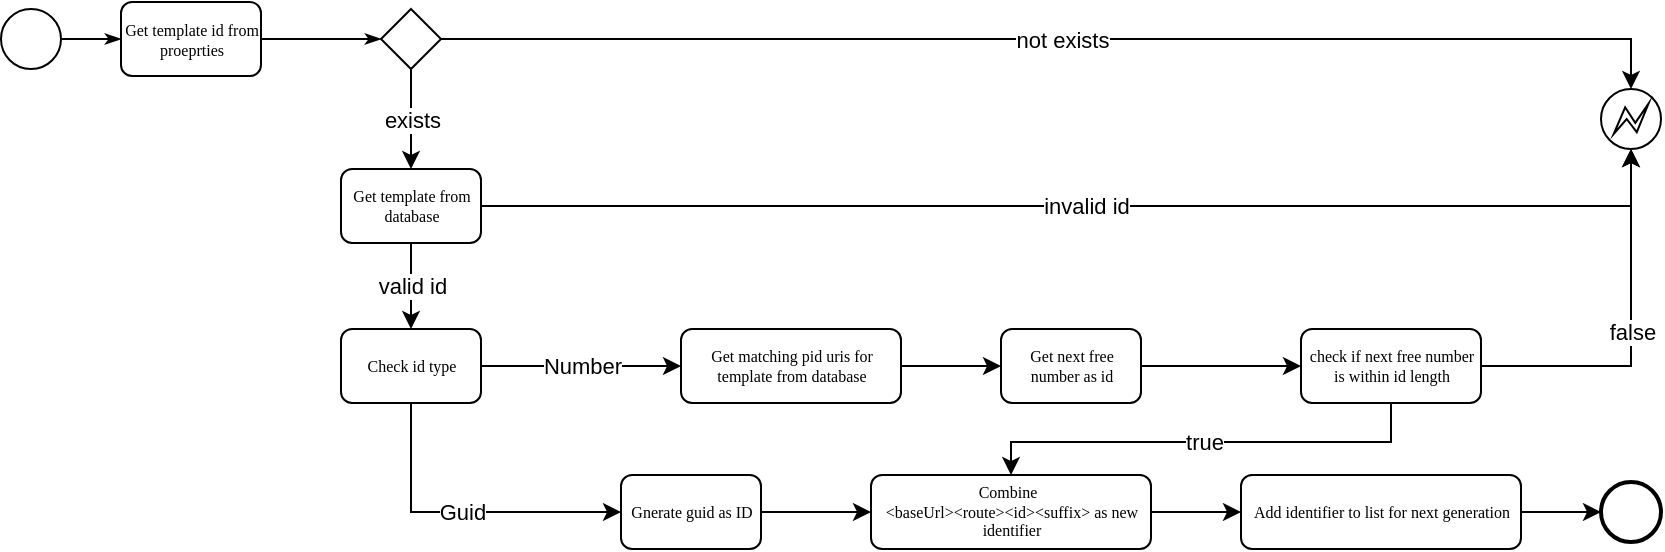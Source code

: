 <mxfile version="11.2.8" type="device" pages="1"><diagram name="Page-1" id="c7488fd3-1785-93aa-aadb-54a6760d102a"><mxGraphModel dx="993" dy="502" grid="1" gridSize="10" guides="1" tooltips="1" connect="1" arrows="1" fold="1" page="1" pageScale="1" pageWidth="1100" pageHeight="850" background="#ffffff" math="0" shadow="0"><root><mxCell id="0"/><mxCell id="1" parent="0"/><mxCell id="BTfJsJ4ouMQuWz6vhzHR-43" style="edgeStyle=orthogonalEdgeStyle;rounded=0;html=1;labelBackgroundColor=none;startArrow=none;startFill=0;startSize=5;endArrow=classicThin;endFill=1;endSize=5;jettySize=auto;orthogonalLoop=1;strokeColor=#000000;strokeWidth=1;fontFamily=Verdana;fontSize=8;fontColor=#000000;" edge="1" parent="1" source="BTfJsJ4ouMQuWz6vhzHR-44" target="BTfJsJ4ouMQuWz6vhzHR-45"><mxGeometry relative="1" as="geometry"/></mxCell><mxCell id="BTfJsJ4ouMQuWz6vhzHR-44" value="" style="ellipse;whiteSpace=wrap;html=1;rounded=0;shadow=0;labelBackgroundColor=none;strokeColor=#000000;strokeWidth=1;fillColor=#ffffff;fontFamily=Verdana;fontSize=8;fontColor=#000000;align=center;" vertex="1" parent="1"><mxGeometry x="9.5" y="13.5" width="30" height="30" as="geometry"/></mxCell><mxCell id="BTfJsJ4ouMQuWz6vhzHR-45" value="Get template id from proeprties" style="rounded=1;whiteSpace=wrap;html=1;shadow=0;labelBackgroundColor=none;strokeColor=#000000;strokeWidth=1;fillColor=#ffffff;fontFamily=Verdana;fontSize=8;fontColor=#000000;align=center;" vertex="1" parent="1"><mxGeometry x="69.5" y="10.0" width="70" height="37" as="geometry"/></mxCell><mxCell id="BTfJsJ4ouMQuWz6vhzHR-46" value="" style="ellipse;whiteSpace=wrap;html=1;rounded=0;shadow=0;labelBackgroundColor=none;strokeColor=#000000;strokeWidth=2;fillColor=#ffffff;fontFamily=Verdana;fontSize=8;fontColor=#000000;align=center;" vertex="1" parent="1"><mxGeometry x="809.5" y="250" width="30" height="30" as="geometry"/></mxCell><mxCell id="BTfJsJ4ouMQuWz6vhzHR-47" value="exists" style="edgeStyle=orthogonalEdgeStyle;rounded=0;orthogonalLoop=1;jettySize=auto;html=1;entryX=0.5;entryY=0;entryDx=0;entryDy=0;" edge="1" parent="1" source="BTfJsJ4ouMQuWz6vhzHR-49" target="BTfJsJ4ouMQuWz6vhzHR-53"><mxGeometry relative="1" as="geometry"/></mxCell><mxCell id="BTfJsJ4ouMQuWz6vhzHR-48" value="not exists" style="edgeStyle=orthogonalEdgeStyle;rounded=0;orthogonalLoop=1;jettySize=auto;html=1;entryX=0.5;entryY=0;entryDx=0;entryDy=0;" edge="1" parent="1" source="BTfJsJ4ouMQuWz6vhzHR-49" target="BTfJsJ4ouMQuWz6vhzHR-70"><mxGeometry relative="1" as="geometry"/></mxCell><mxCell id="BTfJsJ4ouMQuWz6vhzHR-49" value="" style="strokeWidth=1;html=1;shape=mxgraph.flowchart.decision;whiteSpace=wrap;rounded=1;shadow=0;labelBackgroundColor=none;fillColor=#ffffff;fontFamily=Verdana;fontSize=8;fontColor=#000000;align=center;" vertex="1" parent="1"><mxGeometry x="199.5" y="13.5" width="30" height="30" as="geometry"/></mxCell><mxCell id="BTfJsJ4ouMQuWz6vhzHR-50" style="edgeStyle=orthogonalEdgeStyle;rounded=0;html=1;labelBackgroundColor=none;startArrow=none;startFill=0;startSize=5;endArrow=classicThin;endFill=1;endSize=5;jettySize=auto;orthogonalLoop=1;strokeColor=#000000;strokeWidth=1;fontFamily=Verdana;fontSize=8;fontColor=#000000;exitX=1;exitY=0.5;exitDx=0;exitDy=0;" edge="1" parent="1" source="BTfJsJ4ouMQuWz6vhzHR-45" target="BTfJsJ4ouMQuWz6vhzHR-49"><mxGeometry relative="1" as="geometry"/></mxCell><mxCell id="BTfJsJ4ouMQuWz6vhzHR-51" value="valid id" style="edgeStyle=orthogonalEdgeStyle;rounded=0;orthogonalLoop=1;jettySize=auto;html=1;entryX=0.5;entryY=0;entryDx=0;entryDy=0;" edge="1" parent="1" source="BTfJsJ4ouMQuWz6vhzHR-53" target="BTfJsJ4ouMQuWz6vhzHR-56"><mxGeometry relative="1" as="geometry"/></mxCell><mxCell id="BTfJsJ4ouMQuWz6vhzHR-52" value="invalid id" style="edgeStyle=orthogonalEdgeStyle;rounded=0;orthogonalLoop=1;jettySize=auto;html=1;entryX=0.5;entryY=1;entryDx=0;entryDy=0;" edge="1" parent="1" source="BTfJsJ4ouMQuWz6vhzHR-53" target="BTfJsJ4ouMQuWz6vhzHR-70"><mxGeometry relative="1" as="geometry"/></mxCell><mxCell id="BTfJsJ4ouMQuWz6vhzHR-53" value="Get template from database" style="rounded=1;whiteSpace=wrap;html=1;shadow=0;labelBackgroundColor=none;strokeColor=#000000;strokeWidth=1;fillColor=#ffffff;fontFamily=Verdana;fontSize=8;fontColor=#000000;align=center;" vertex="1" parent="1"><mxGeometry x="179.5" y="93.5" width="70" height="37" as="geometry"/></mxCell><mxCell id="BTfJsJ4ouMQuWz6vhzHR-54" value="Guid" style="edgeStyle=orthogonalEdgeStyle;rounded=0;orthogonalLoop=1;jettySize=auto;html=1;entryX=0;entryY=0.5;entryDx=0;entryDy=0;exitX=0.5;exitY=1;exitDx=0;exitDy=0;" edge="1" parent="1" source="BTfJsJ4ouMQuWz6vhzHR-56" target="BTfJsJ4ouMQuWz6vhzHR-58"><mxGeometry relative="1" as="geometry"/></mxCell><mxCell id="BTfJsJ4ouMQuWz6vhzHR-55" value="Number" style="edgeStyle=orthogonalEdgeStyle;rounded=0;orthogonalLoop=1;jettySize=auto;html=1;entryX=0;entryY=0.5;entryDx=0;entryDy=0;" edge="1" parent="1" source="BTfJsJ4ouMQuWz6vhzHR-56" target="BTfJsJ4ouMQuWz6vhzHR-62"><mxGeometry relative="1" as="geometry"/></mxCell><mxCell id="BTfJsJ4ouMQuWz6vhzHR-56" value="Check id type" style="rounded=1;whiteSpace=wrap;html=1;shadow=0;labelBackgroundColor=none;strokeColor=#000000;strokeWidth=1;fillColor=#ffffff;fontFamily=Verdana;fontSize=8;fontColor=#000000;align=center;" vertex="1" parent="1"><mxGeometry x="179.5" y="173.5" width="70" height="37" as="geometry"/></mxCell><mxCell id="BTfJsJ4ouMQuWz6vhzHR-57" style="edgeStyle=orthogonalEdgeStyle;rounded=0;orthogonalLoop=1;jettySize=auto;html=1;entryX=0;entryY=0.5;entryDx=0;entryDy=0;" edge="1" parent="1" source="BTfJsJ4ouMQuWz6vhzHR-58" target="BTfJsJ4ouMQuWz6vhzHR-60"><mxGeometry relative="1" as="geometry"/></mxCell><mxCell id="BTfJsJ4ouMQuWz6vhzHR-58" value="Gnerate guid as ID" style="rounded=1;whiteSpace=wrap;html=1;shadow=0;labelBackgroundColor=none;strokeColor=#000000;strokeWidth=1;fillColor=#ffffff;fontFamily=Verdana;fontSize=8;fontColor=#000000;align=center;" vertex="1" parent="1"><mxGeometry x="319.5" y="246.5" width="70" height="37" as="geometry"/></mxCell><mxCell id="BTfJsJ4ouMQuWz6vhzHR-59" style="edgeStyle=orthogonalEdgeStyle;rounded=0;orthogonalLoop=1;jettySize=auto;html=1;entryX=0;entryY=0.5;entryDx=0;entryDy=0;" edge="1" parent="1" source="BTfJsJ4ouMQuWz6vhzHR-60" target="BTfJsJ4ouMQuWz6vhzHR-66"><mxGeometry relative="1" as="geometry"/></mxCell><mxCell id="BTfJsJ4ouMQuWz6vhzHR-60" value="Combine &amp;nbsp;&lt;br&gt;&amp;lt;baseUrl&amp;gt;&amp;lt;route&amp;gt;&amp;lt;id&amp;gt;&amp;lt;suffix&amp;gt; as new identifier" style="rounded=1;whiteSpace=wrap;html=1;shadow=0;labelBackgroundColor=none;strokeColor=#000000;strokeWidth=1;fillColor=#ffffff;fontFamily=Verdana;fontSize=8;fontColor=#000000;align=center;" vertex="1" parent="1"><mxGeometry x="444.5" y="246.5" width="140" height="37" as="geometry"/></mxCell><mxCell id="BTfJsJ4ouMQuWz6vhzHR-61" style="edgeStyle=orthogonalEdgeStyle;rounded=0;orthogonalLoop=1;jettySize=auto;html=1;entryX=0;entryY=0.5;entryDx=0;entryDy=0;" edge="1" parent="1" source="BTfJsJ4ouMQuWz6vhzHR-62" target="BTfJsJ4ouMQuWz6vhzHR-64"><mxGeometry relative="1" as="geometry"/></mxCell><mxCell id="BTfJsJ4ouMQuWz6vhzHR-62" value="Get matching pid uris for template from database" style="rounded=1;whiteSpace=wrap;html=1;shadow=0;labelBackgroundColor=none;strokeColor=#000000;strokeWidth=1;fillColor=#ffffff;fontFamily=Verdana;fontSize=8;fontColor=#000000;align=center;" vertex="1" parent="1"><mxGeometry x="349.5" y="173.5" width="110" height="37" as="geometry"/></mxCell><mxCell id="BTfJsJ4ouMQuWz6vhzHR-63" style="edgeStyle=orthogonalEdgeStyle;rounded=0;orthogonalLoop=1;jettySize=auto;html=1;entryX=0;entryY=0.5;entryDx=0;entryDy=0;" edge="1" parent="1" source="BTfJsJ4ouMQuWz6vhzHR-64" target="BTfJsJ4ouMQuWz6vhzHR-69"><mxGeometry relative="1" as="geometry"/></mxCell><mxCell id="BTfJsJ4ouMQuWz6vhzHR-64" value="Get next free number as id" style="rounded=1;whiteSpace=wrap;html=1;shadow=0;labelBackgroundColor=none;strokeColor=#000000;strokeWidth=1;fillColor=#ffffff;fontFamily=Verdana;fontSize=8;fontColor=#000000;align=center;" vertex="1" parent="1"><mxGeometry x="509.5" y="173.5" width="70" height="37" as="geometry"/></mxCell><mxCell id="BTfJsJ4ouMQuWz6vhzHR-65" style="edgeStyle=orthogonalEdgeStyle;rounded=0;orthogonalLoop=1;jettySize=auto;html=1;entryX=0;entryY=0.5;entryDx=0;entryDy=0;" edge="1" parent="1" source="BTfJsJ4ouMQuWz6vhzHR-66" target="BTfJsJ4ouMQuWz6vhzHR-46"><mxGeometry relative="1" as="geometry"/></mxCell><mxCell id="BTfJsJ4ouMQuWz6vhzHR-66" value="Add identifier to list for next generation" style="rounded=1;whiteSpace=wrap;html=1;shadow=0;labelBackgroundColor=none;strokeColor=#000000;strokeWidth=1;fillColor=#ffffff;fontFamily=Verdana;fontSize=8;fontColor=#000000;align=center;" vertex="1" parent="1"><mxGeometry x="629.5" y="246.5" width="140" height="37" as="geometry"/></mxCell><mxCell id="BTfJsJ4ouMQuWz6vhzHR-68" value="false" style="edgeStyle=orthogonalEdgeStyle;rounded=0;orthogonalLoop=1;jettySize=auto;html=1;entryX=0.5;entryY=1;entryDx=0;entryDy=0;" edge="1" parent="1" source="BTfJsJ4ouMQuWz6vhzHR-69" target="BTfJsJ4ouMQuWz6vhzHR-70"><mxGeometry relative="1" as="geometry"/></mxCell><mxCell id="BTfJsJ4ouMQuWz6vhzHR-72" value="true" style="edgeStyle=orthogonalEdgeStyle;rounded=0;orthogonalLoop=1;jettySize=auto;html=1;entryX=0.5;entryY=0;entryDx=0;entryDy=0;" edge="1" parent="1" source="BTfJsJ4ouMQuWz6vhzHR-69" target="BTfJsJ4ouMQuWz6vhzHR-60"><mxGeometry relative="1" as="geometry"><Array as="points"><mxPoint x="705" y="230"/><mxPoint x="515" y="230"/></Array></mxGeometry></mxCell><mxCell id="BTfJsJ4ouMQuWz6vhzHR-69" value="check if next free number is within id length" style="rounded=1;whiteSpace=wrap;html=1;shadow=0;labelBackgroundColor=none;strokeColor=#000000;strokeWidth=1;fillColor=#ffffff;fontFamily=Verdana;fontSize=8;fontColor=#000000;align=center;" vertex="1" parent="1"><mxGeometry x="659.5" y="173.5" width="90" height="37" as="geometry"/></mxCell><mxCell id="BTfJsJ4ouMQuWz6vhzHR-70" value="" style="shape=mxgraph.bpmn.shape;html=1;verticalLabelPosition=bottom;labelBackgroundColor=#ffffff;verticalAlign=top;align=center;perimeter=ellipsePerimeter;outlineConnect=0;outline=eventInt;symbol=error;" vertex="1" parent="1"><mxGeometry x="809.5" y="53.5" width="30" height="30" as="geometry"/></mxCell></root></mxGraphModel></diagram></mxfile>